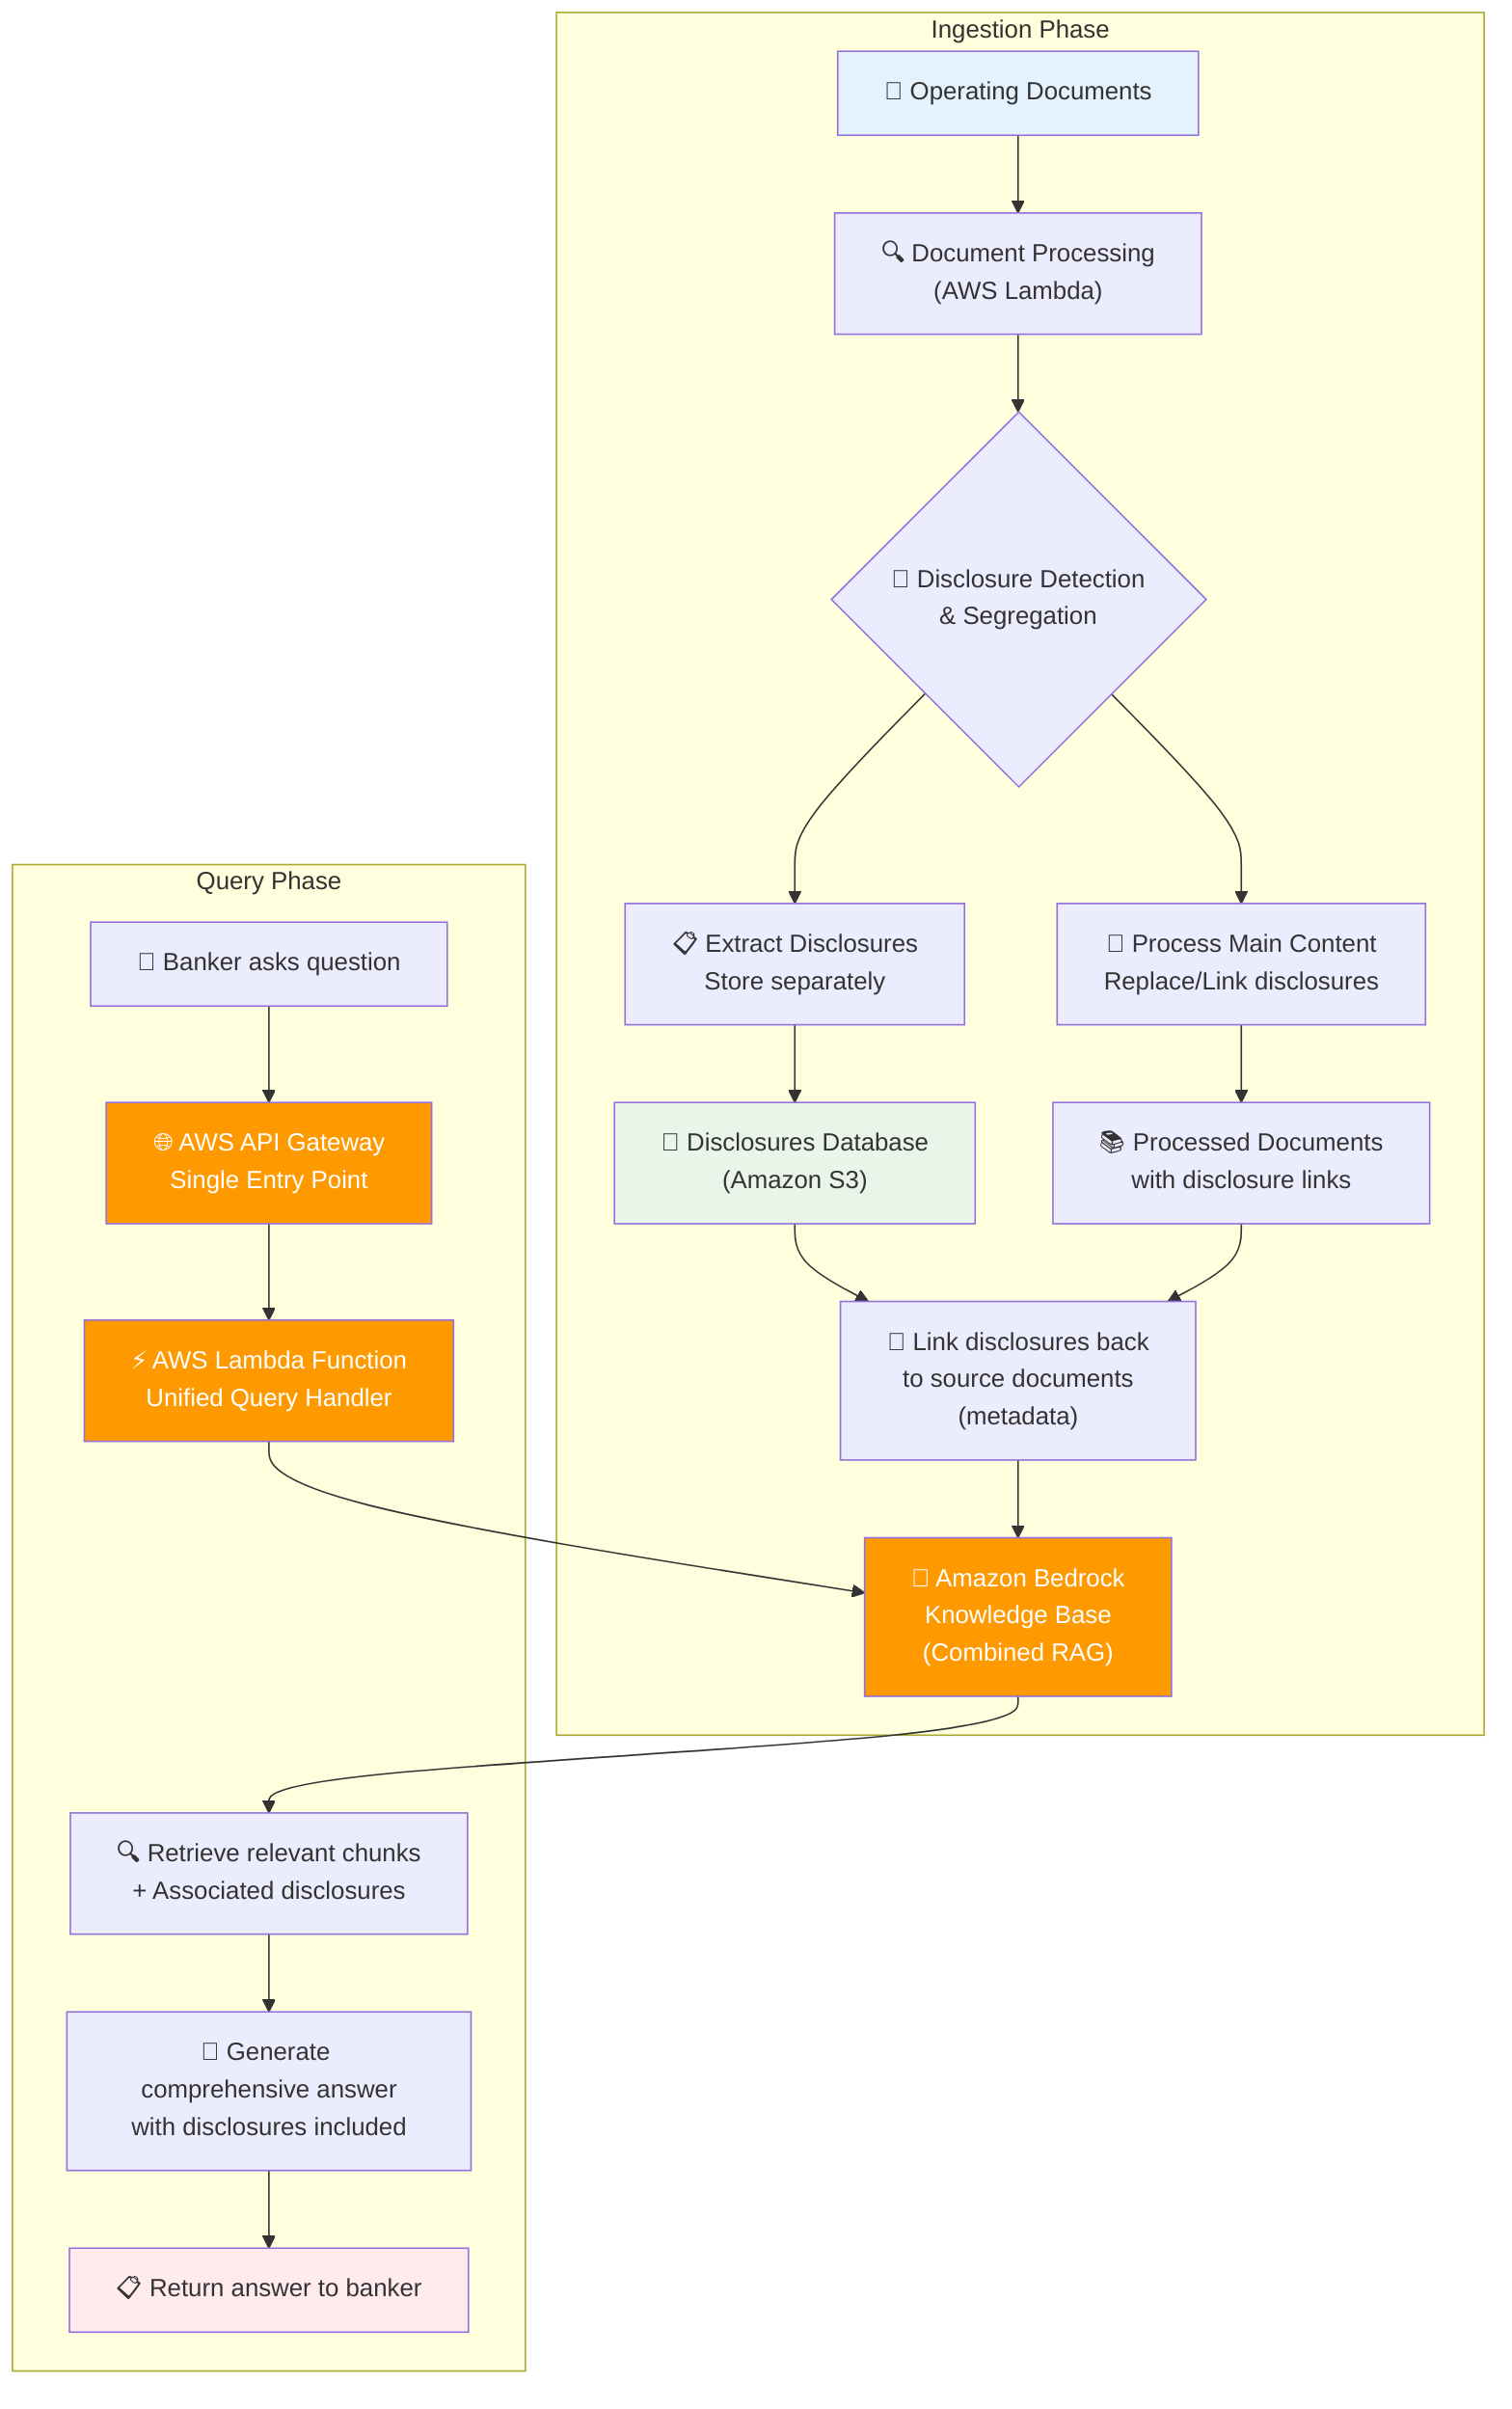 flowchart TD
    subgraph "Ingestion Phase"
        A[📄 Operating Documents] --> B["🔍 Document Processing<br/>(AWS Lambda)"]
        B --> C{"🎯 Disclosure Detection<br/>& Segregation"}
        
        C --> D["📋 Extract Disclosures<br/>Store separately"]
        C --> E["📝 Process Main Content<br/>Replace/Link disclosures"]
        
        D --> F["💾 Disclosures Database<br/>(Amazon S3)"]
        E --> G["📚 Processed Documents<br/>with disclosure links"]
        
        F --> H["🔗 Link disclosures back<br/>to source documents<br/>(metadata)"]
        G --> H
        H --> I["🧠 Amazon Bedrock<br/>Knowledge Base<br/>(Combined RAG)"]
    end
    
    subgraph "Query Phase"
        J[👤 Banker asks question] --> K["🌐 AWS API Gateway<br/>Single Entry Point"]
        K --> L["⚡ AWS Lambda Function<br/>Unified Query Handler"]
        
        L --> I
        I --> M["🔍 Retrieve relevant chunks<br/>+ Associated disclosures"]
        M --> N["🤖 Generate comprehensive answer<br/>with disclosures included"]
        N --> O[📋 Return answer to banker]
    end
    
    style A fill:#e3f2fd
    style F fill:#e8f5e8
    style I fill:#ff9900,color:#fff
    style K fill:#ff9900,color:#fff
    style L fill:#ff9900,color:#fff
    style O fill:#ffebee